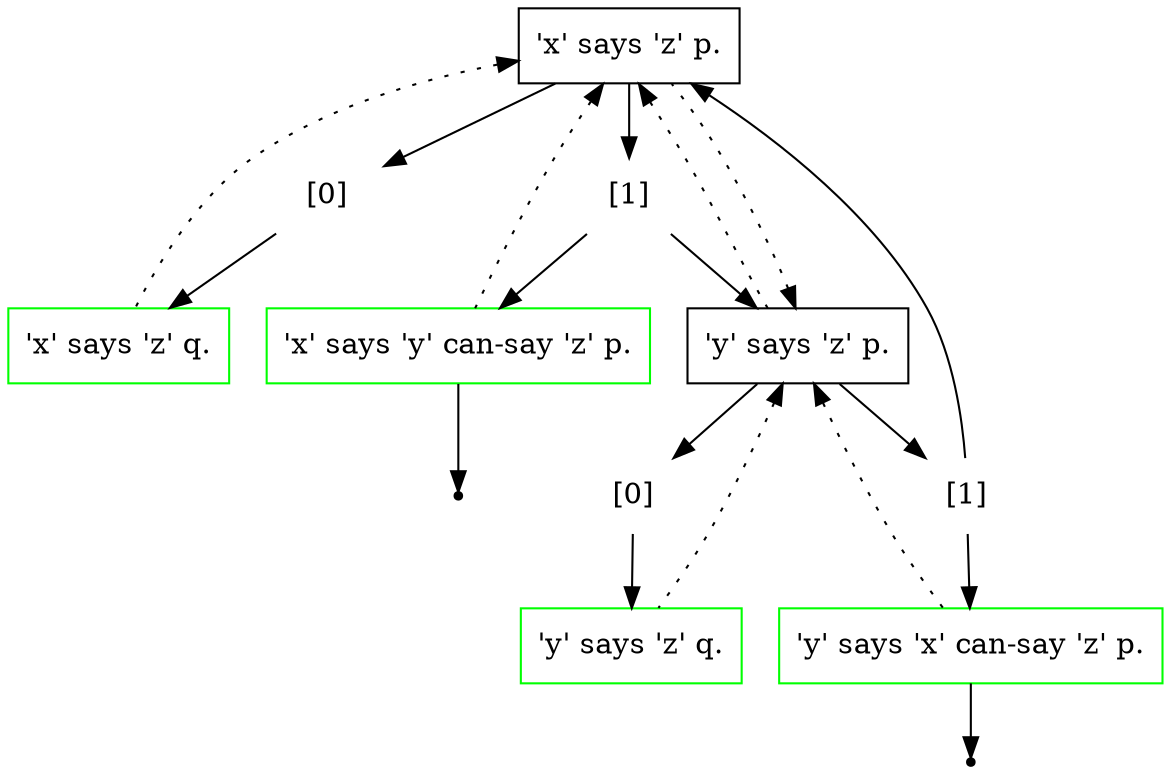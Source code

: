 digraph graphname {
  "'x' says 'y' can-say 'z' p." [shape=box color=green];
  "'x' says 'z' p." [shape=box];
  "'x' says 'z' q." [shape=box color=green];
  "'y' says 'x' can-say 'z' p." [shape=box color=green];
  "'y' says 'z' p." [shape=box];
  "'y' says 'z' q." [shape=box color=green];

  "'x' says 'y' can-say 'z' p.__0" [shape=plaintext label="[0]"];
  "'x' says 'y' can-say 'z' p.__0" [shape=point label=""];
  "'x' says 'y' can-say 'z' p." -> "'x' says 'y' can-say 'z' p.__0";
  "'x' says 'z' p." -> "'x' says 'y' can-say 'z' p."[style=dotted dir=back];
  "'x' says 'z' p.__0" [shape=plaintext label="[0]"];
  "'x' says 'z' p." -> "'x' says 'z' p.__0";
  "'x' says 'z' p.__0" -> "'x' says 'z' q.";
  "'x' says 'z' p.__1" [shape=plaintext label="[1]"];
  "'x' says 'z' p." -> "'x' says 'z' p.__1";
  "'x' says 'z' p.__1" -> "'x' says 'y' can-say 'z' p.";
  "'x' says 'z' p.__1" -> "'y' says 'z' p.";
  "'y' says 'z' p." -> "'x' says 'z' p."[style=dotted dir=back];
  "'x' says 'z' p." -> "'x' says 'z' q."[style=dotted dir=back];
  "'y' says 'x' can-say 'z' p.__0" [shape=plaintext label="[0]"];
  "'y' says 'x' can-say 'z' p.__0" [shape=point label=""];
  "'y' says 'x' can-say 'z' p." -> "'y' says 'x' can-say 'z' p.__0";
  "'y' says 'z' p." -> "'y' says 'x' can-say 'z' p."[style=dotted dir=back];
  "'y' says 'z' p.__0" [shape=plaintext label="[0]"];
  "'y' says 'z' p." -> "'y' says 'z' p.__0";
  "'y' says 'z' p.__0" -> "'y' says 'z' q.";
  "'y' says 'z' p.__1" [shape=plaintext label="[1]"];
  "'y' says 'z' p." -> "'y' says 'z' p.__1";
  "'y' says 'z' p.__1" -> "'x' says 'z' p.";
  "'y' says 'z' p.__1" -> "'y' says 'x' can-say 'z' p.";
  "'x' says 'z' p." -> "'y' says 'z' p."[style=dotted dir=back];
  "'y' says 'z' p." -> "'y' says 'z' q."[style=dotted dir=back];

}
